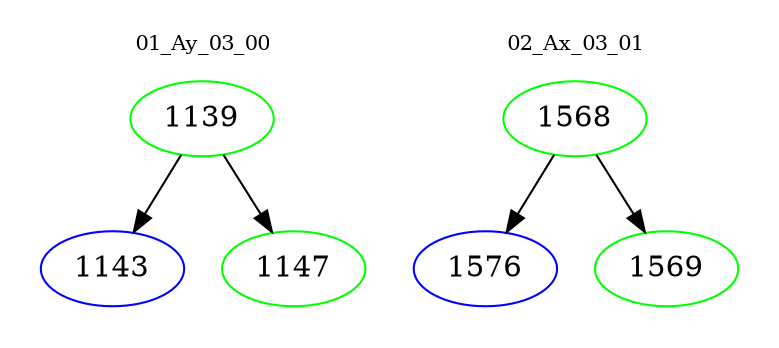 digraph{
subgraph cluster_0 {
color = white
label = "01_Ay_03_00";
fontsize=10;
T0_1139 [label="1139", color="green"]
T0_1139 -> T0_1143 [color="black"]
T0_1143 [label="1143", color="blue"]
T0_1139 -> T0_1147 [color="black"]
T0_1147 [label="1147", color="green"]
}
subgraph cluster_1 {
color = white
label = "02_Ax_03_01";
fontsize=10;
T1_1568 [label="1568", color="green"]
T1_1568 -> T1_1576 [color="black"]
T1_1576 [label="1576", color="blue"]
T1_1568 -> T1_1569 [color="black"]
T1_1569 [label="1569", color="green"]
}
}
